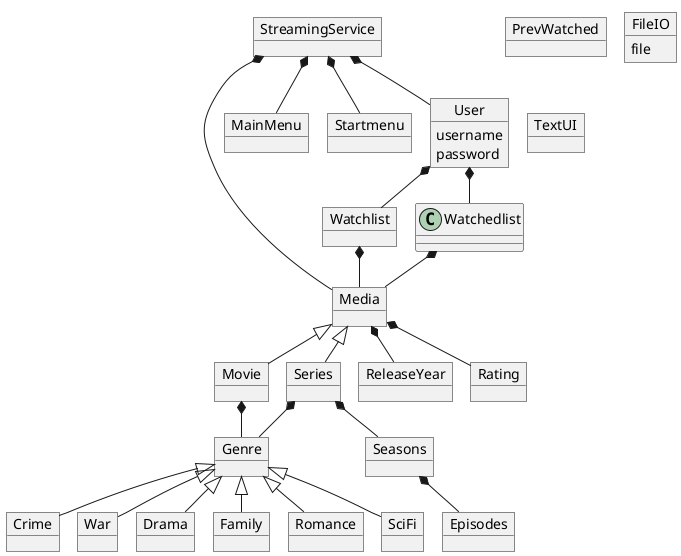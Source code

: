 @startuml
!pragma layout smetana
'https://plantuml.com/sequence-diagram

object StreamingService

object Media

object MainMenu
object Startmenu
object Movie
object Series
object Genre
object Crime
object War
object Drama
object Family
object Romance
object SciFi
object Seasons
object Episodes
object ReleaseYear
object Rating
object User
User : username
User : password
object Watchlist
object PrevWatched





object FileIO
FileIO : file
object TextUI




StreamingService *-- Media
StreamingService *-- MainMenu
StreamingService *-- Startmenu
StreamingService *-- User
Media <|-- Movie
Media <|-- Series
Movie *-- Genre
Series *-- Genre
Genre <|-- Crime
Genre <|-- War
Genre <|-- Drama
Genre <|-- Family
Genre <|-- Romance
Genre <|-- SciFi
Series *-- Seasons
Seasons *-- Episodes
Media *-- Rating
Media *-- ReleaseYear
User *-- Watchedlist
User *-- Watchlist
Watchlist *-- Media
Watchedlist *-- Media




@enduml